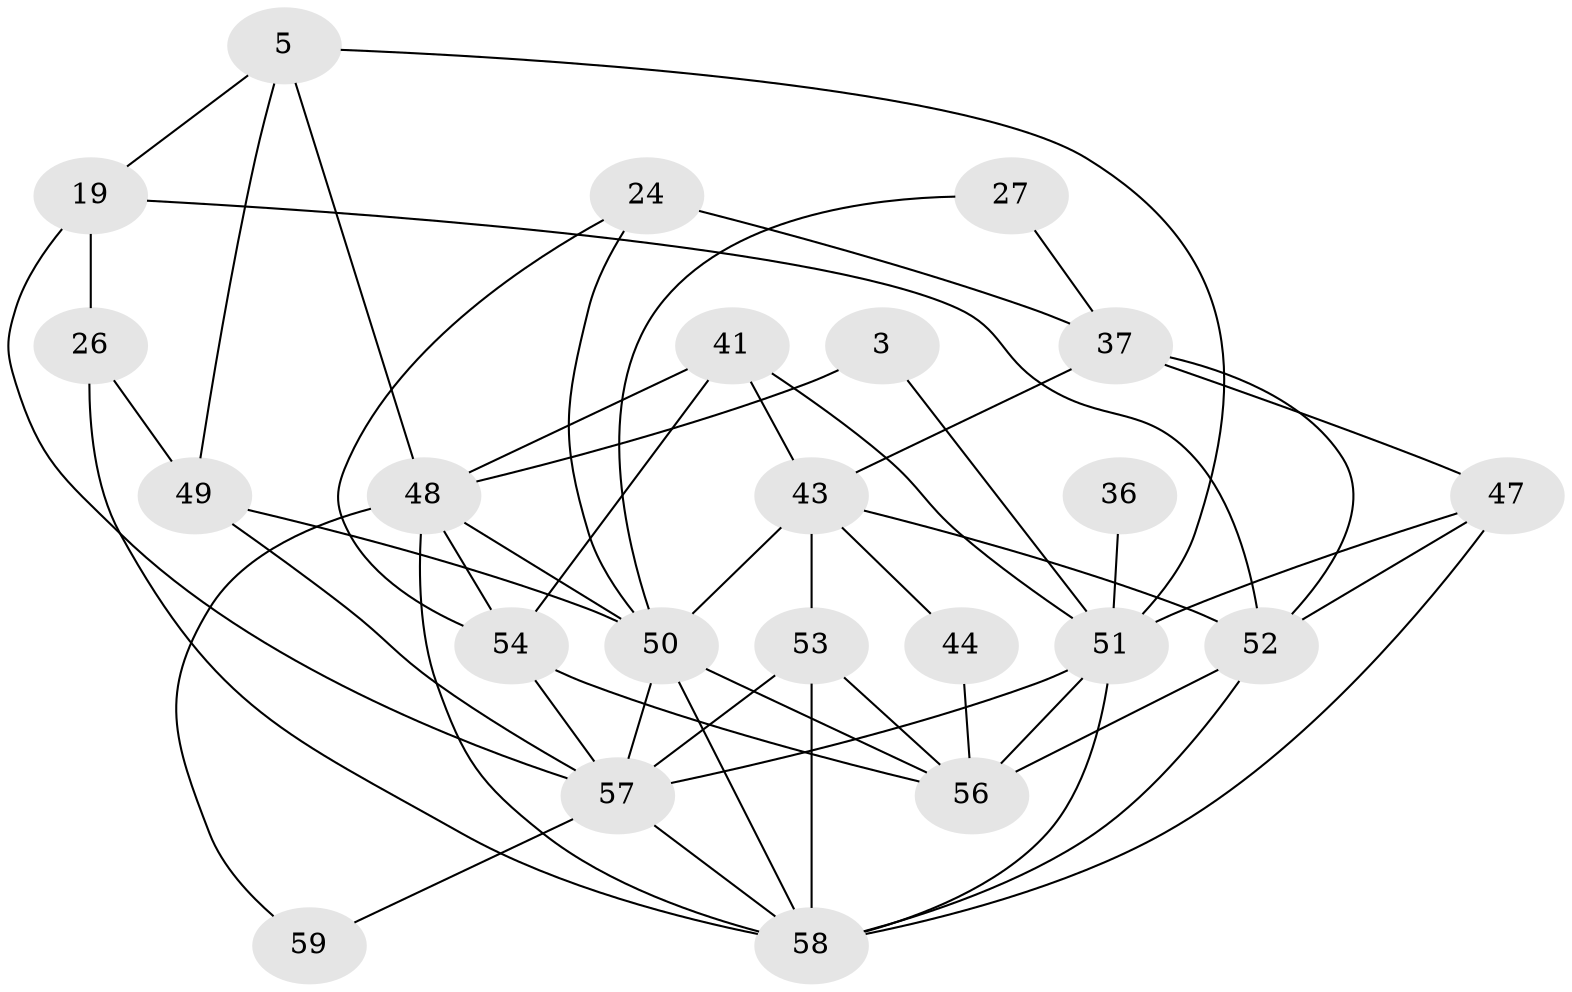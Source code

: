 // original degree distribution, {4: 0.3050847457627119, 3: 0.288135593220339, 5: 0.1694915254237288, 2: 0.11864406779661017, 7: 0.05084745762711865, 6: 0.03389830508474576, 8: 0.03389830508474576}
// Generated by graph-tools (version 1.1) at 2025/55/03/04/25 21:55:29]
// undirected, 23 vertices, 53 edges
graph export_dot {
graph [start="1"]
  node [color=gray90,style=filled];
  3;
  5;
  19 [super="+17"];
  24 [super="+16"];
  26 [super="+10"];
  27;
  36;
  37 [super="+34"];
  41;
  43;
  44;
  47;
  48 [super="+31+42"];
  49 [super="+15"];
  50 [super="+46+21"];
  51 [super="+35+11+7"];
  52 [super="+6+45"];
  53 [super="+18"];
  54 [super="+23"];
  56 [super="+2+33+28"];
  57 [super="+39+12+55"];
  58 [super="+32+40"];
  59;
  3 -- 51;
  3 -- 48 [weight=2];
  5 -- 19;
  5 -- 49;
  5 -- 51 [weight=2];
  5 -- 48;
  19 -- 57;
  19 -- 26;
  19 -- 52;
  24 -- 37 [weight=3];
  24 -- 54 [weight=2];
  24 -- 50;
  26 -- 49 [weight=2];
  26 -- 58 [weight=3];
  27 -- 37;
  27 -- 50;
  36 -- 51 [weight=2];
  37 -- 43;
  37 -- 52;
  37 -- 47;
  41 -- 54;
  41 -- 43;
  41 -- 51 [weight=2];
  41 -- 48 [weight=2];
  43 -- 44;
  43 -- 52;
  43 -- 53 [weight=2];
  43 -- 50;
  44 -- 56;
  47 -- 51;
  47 -- 58 [weight=2];
  47 -- 52 [weight=2];
  48 -- 58 [weight=2];
  48 -- 54;
  48 -- 59;
  48 -- 50 [weight=2];
  49 -- 57;
  49 -- 50;
  50 -- 58;
  50 -- 56;
  50 -- 57;
  51 -- 57 [weight=2];
  51 -- 56;
  51 -- 58;
  52 -- 56 [weight=4];
  52 -- 58 [weight=2];
  53 -- 57 [weight=2];
  53 -- 56 [weight=2];
  53 -- 58 [weight=3];
  54 -- 57 [weight=2];
  54 -- 56;
  57 -- 59;
  57 -- 58;
}
